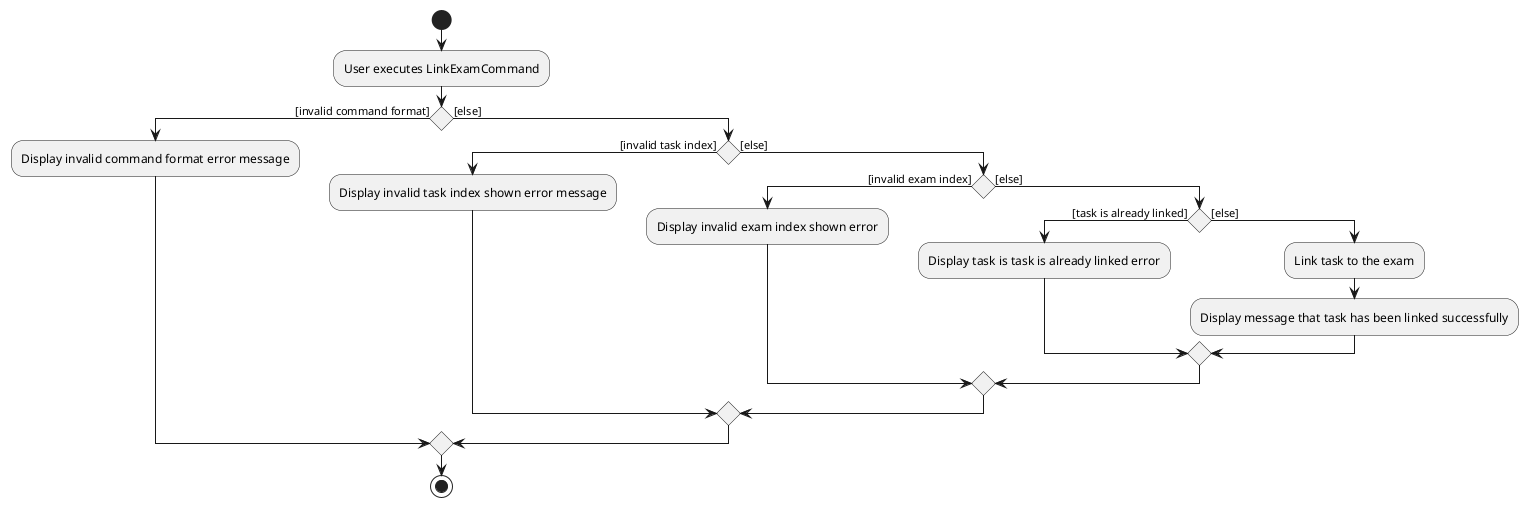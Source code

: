 @startuml
start
:User executes LinkExamCommand;
if () then ([invalid command format])
    :Display invalid command format error message;
else ([else])
    if () then ([invalid task index])
    :Display invalid task index shown error message;

    else ([else])
        if () then ([invalid exam index])
        :Display invalid exam index shown error;
        else ([else])
            if () then ([task is already linked])
            :Display task is task is already linked error;
            else ([else])
                :Link task to the exam;
                :Display message that task has been linked successfully;
            endif
        endif
    endif
endif





stop

@enduml
